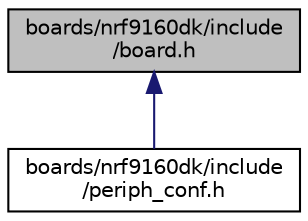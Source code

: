 digraph "boards/nrf9160dk/include/board.h"
{
 // LATEX_PDF_SIZE
  edge [fontname="Helvetica",fontsize="10",labelfontname="Helvetica",labelfontsize="10"];
  node [fontname="Helvetica",fontsize="10",shape=record];
  Node1 [label="boards/nrf9160dk/include\l/board.h",height=0.2,width=0.4,color="black", fillcolor="grey75", style="filled", fontcolor="black",tooltip="Board configuration for the nrf9160dk board."];
  Node1 -> Node2 [dir="back",color="midnightblue",fontsize="10",style="solid",fontname="Helvetica"];
  Node2 [label="boards/nrf9160dk/include\l/periph_conf.h",height=0.2,width=0.4,color="black", fillcolor="white", style="filled",URL="$boards_2nrf9160dk_2include_2periph__conf_8h.html",tooltip="Peripheral configuration for the nRF9160DK."];
}
